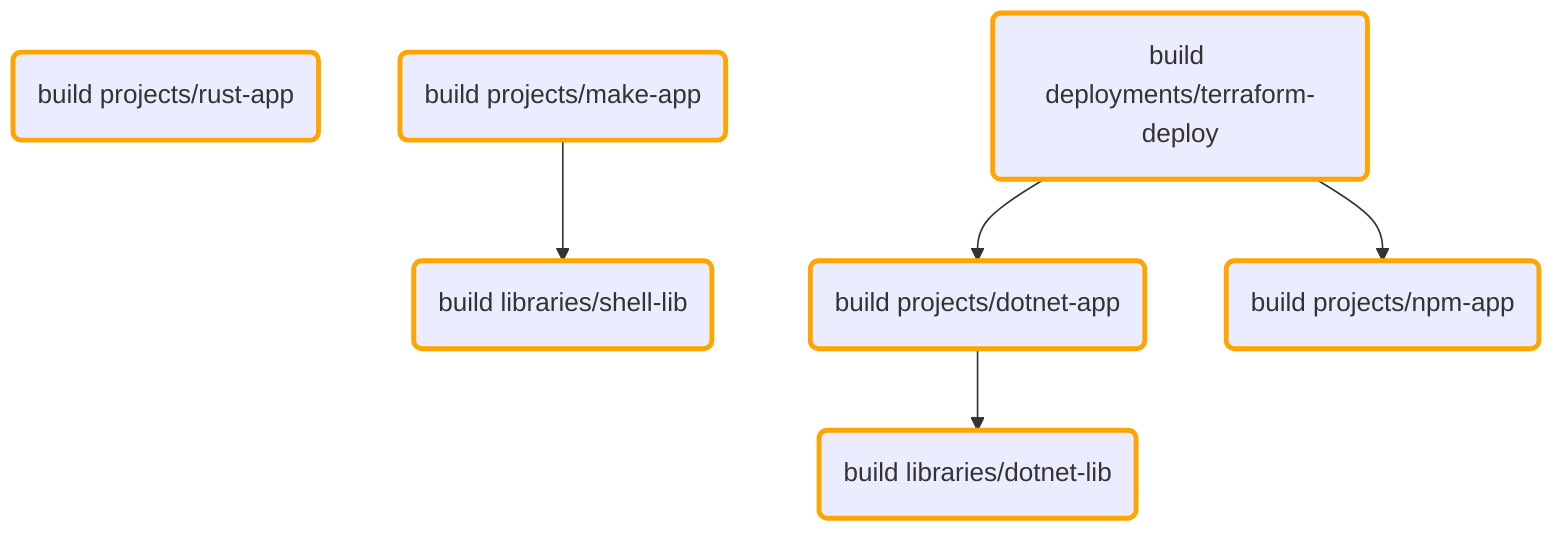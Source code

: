 flowchart TD
classDef forced stroke:red,stroke-width:3px
classDef used stroke:orange,stroke-width:3px
classDef selected stroke:black,stroke-width:3px
projects/rust-app:build("build projects/rust-app")
class projects/rust-app:build used
projects/npm-app:build("build projects/npm-app")
class projects/npm-app:build used
libraries/shell-lib:build("build libraries/shell-lib")
class libraries/shell-lib:build used
libraries/dotnet-lib:build("build libraries/dotnet-lib")
projects/dotnet-app:build("build projects/dotnet-app")
class libraries/dotnet-lib:build used
projects/dotnet-app:build --> libraries/dotnet-lib:build
class projects/dotnet-app:build used
projects/make-app:build("build projects/make-app")
projects/make-app:build --> libraries/shell-lib:build
class projects/make-app:build used
deployments/terraform-deploy:build("build deployments/terraform-deploy")
deployments/terraform-deploy:build --> projects/dotnet-app:build
deployments/terraform-deploy:build --> projects/npm-app:build
class deployments/terraform-deploy:build used